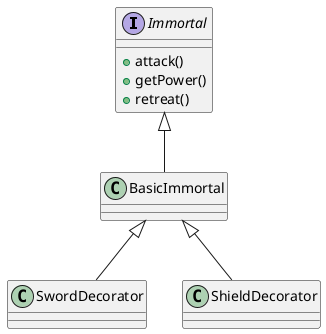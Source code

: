 @startuml
interface Immortal {
+attack()
+getPower()
+retreat()
}
Immortal <|-- BasicImmortal
BasicImmortal <|-- SwordDecorator
BasicImmortal <|-- ShieldDecorator
@enduml